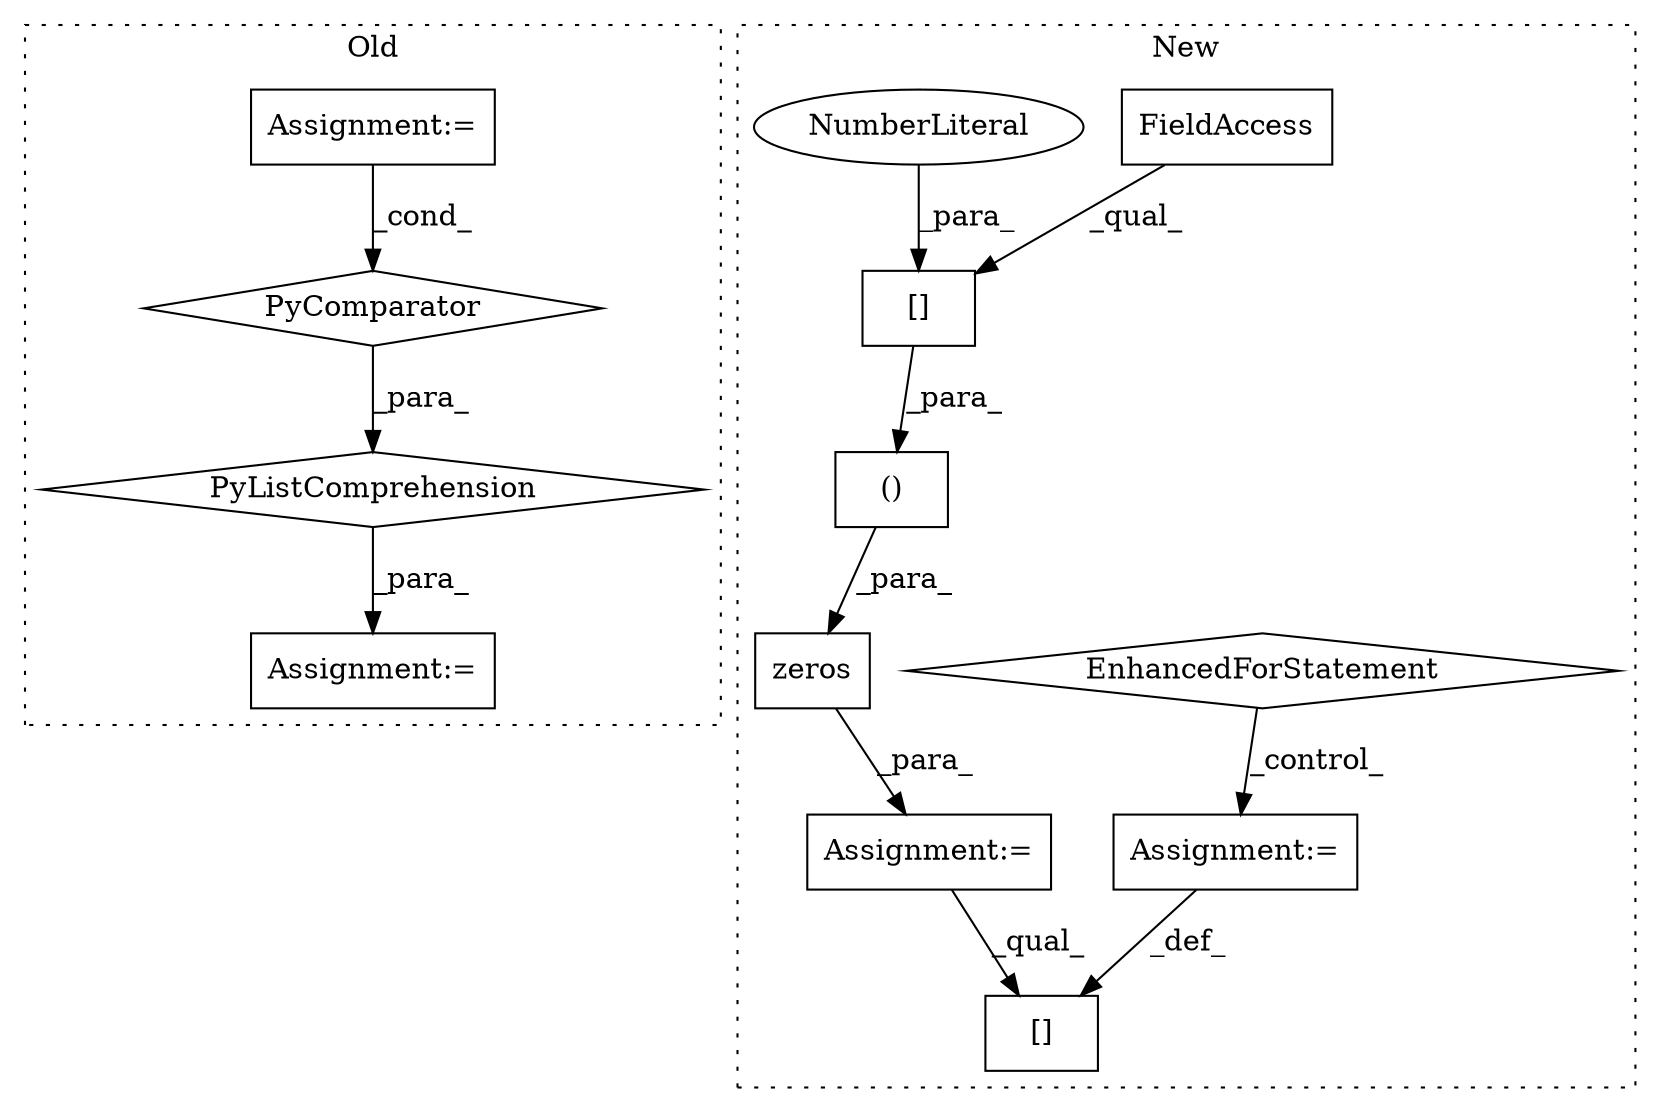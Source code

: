 digraph G {
subgraph cluster0 {
1 [label="PyListComprehension" a="109" s="1253" l="130" shape="diamond"];
3 [label="PyComparator" a="113" s="1352" l="23" shape="diamond"];
5 [label="Assignment:=" a="7" s="1130" l="6" shape="box"];
6 [label="Assignment:=" a="7" s="1227" l="1" shape="box"];
label = "Old";
style="dotted";
}
subgraph cluster1 {
2 [label="zeros" a="32" s="1214,1344" l="11,1" shape="box"];
4 [label="Assignment:=" a="7" s="1207" l="1" shape="box"];
7 [label="()" a="106" s="1225" l="104" shape="box"];
8 [label="[]" a="2" s="1452,1461" l="7,1" shape="box"];
9 [label="Assignment:=" a="7" s="1462" l="1" shape="box"];
10 [label="EnhancedForStatement" a="70" s="1351,1442" l="64,2" shape="diamond"];
11 [label="[]" a="2" s="1280,1297" l="16,1" shape="box"];
12 [label="FieldAccess" a="22" s="1280" l="15" shape="box"];
13 [label="NumberLiteral" a="34" s="1296" l="1" shape="ellipse"];
label = "New";
style="dotted";
}
1 -> 6 [label="_para_"];
2 -> 4 [label="_para_"];
3 -> 1 [label="_para_"];
4 -> 8 [label="_qual_"];
5 -> 3 [label="_cond_"];
7 -> 2 [label="_para_"];
9 -> 8 [label="_def_"];
10 -> 9 [label="_control_"];
11 -> 7 [label="_para_"];
12 -> 11 [label="_qual_"];
13 -> 11 [label="_para_"];
}